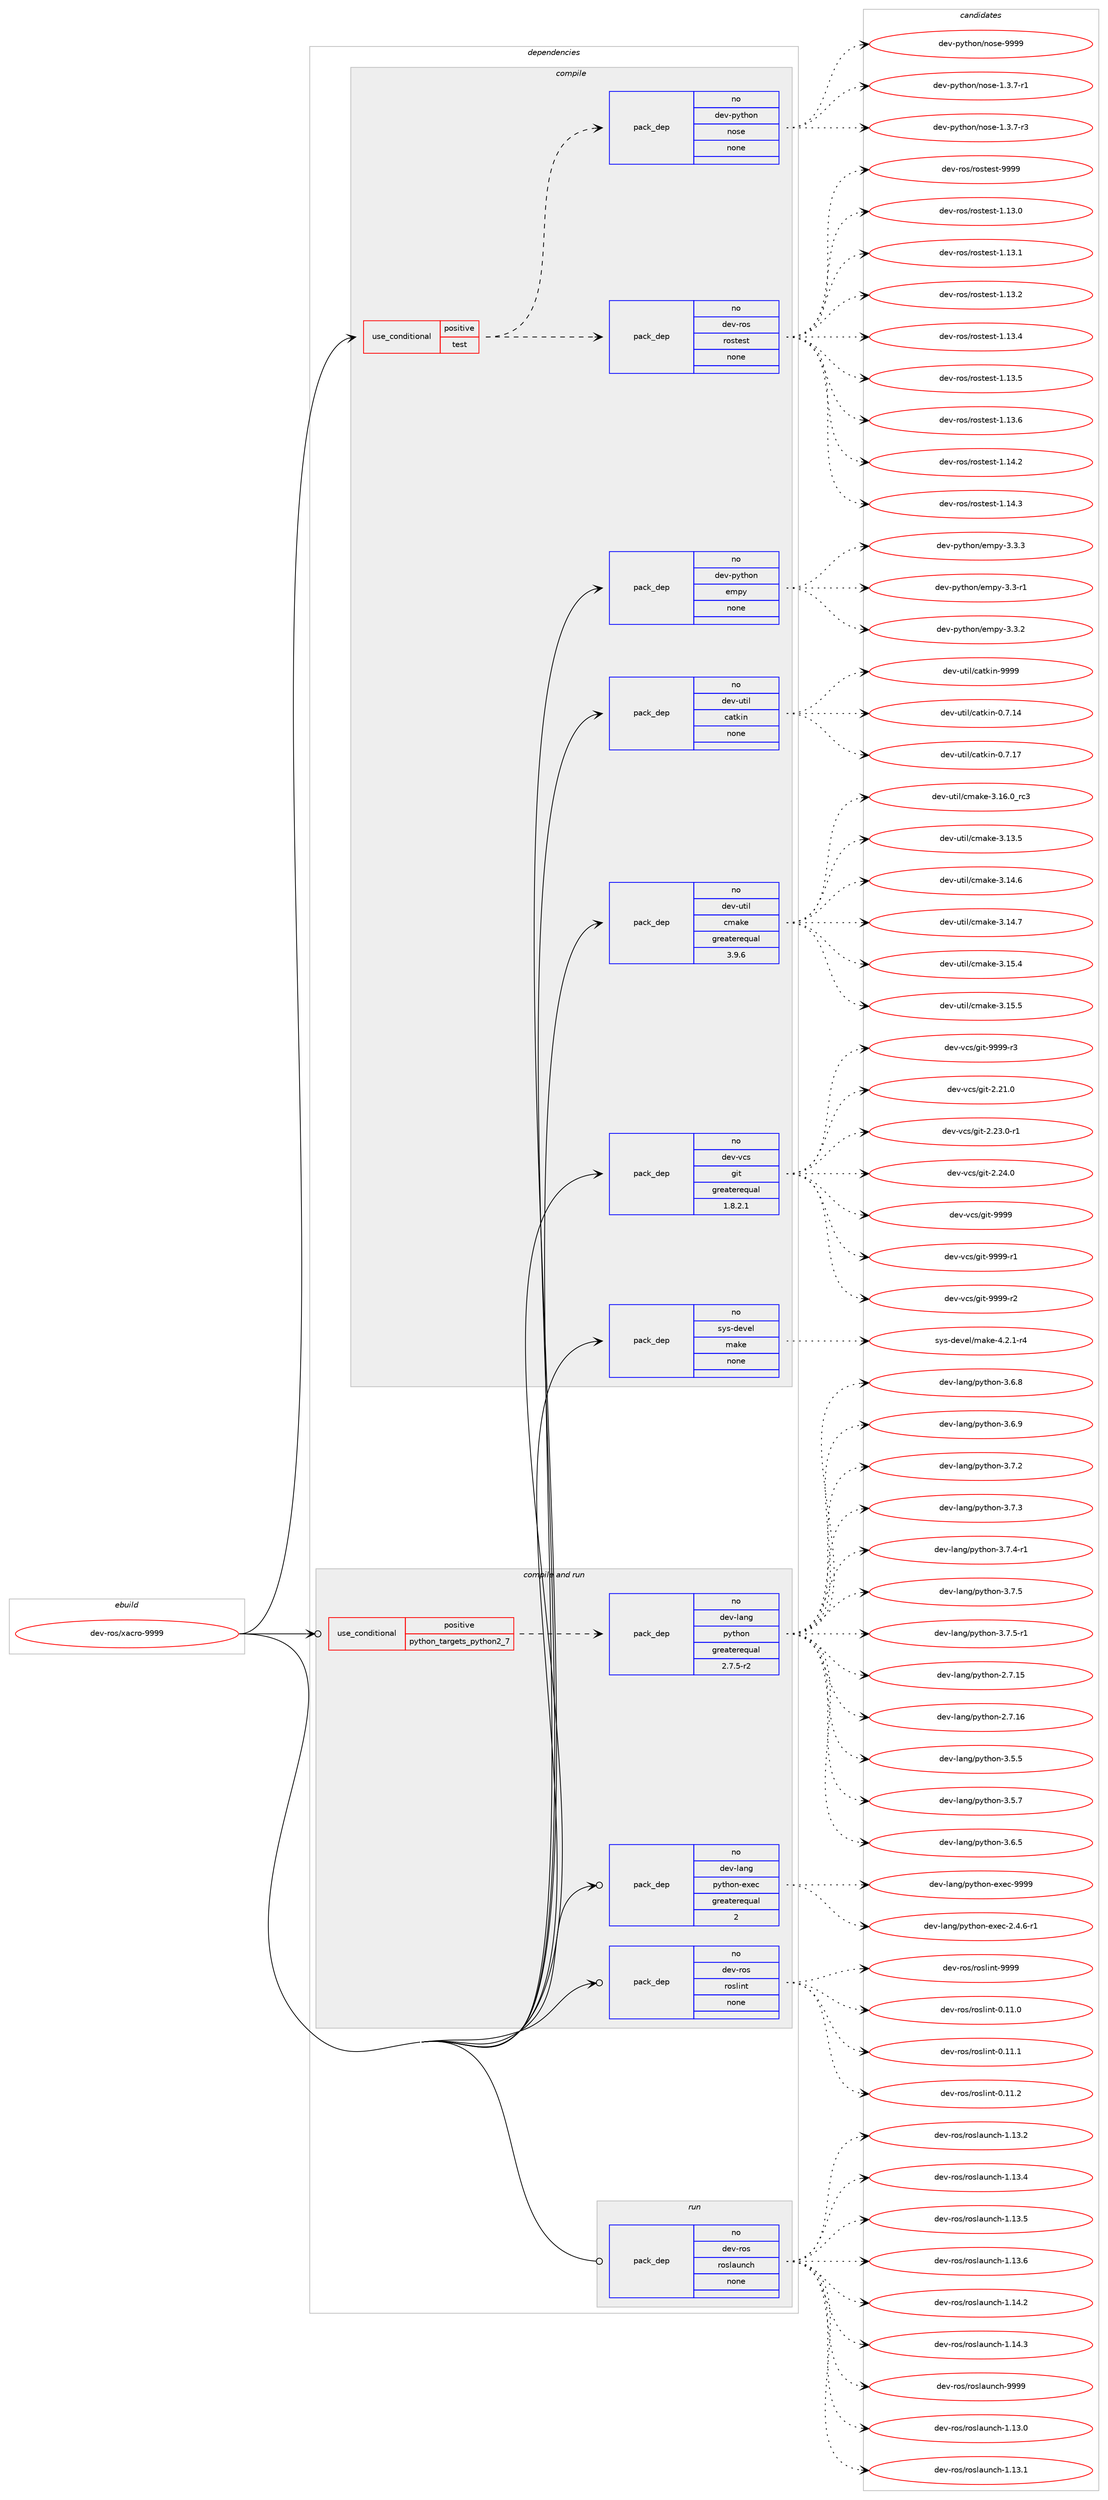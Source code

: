 digraph prolog {

# *************
# Graph options
# *************

newrank=true;
concentrate=true;
compound=true;
graph [rankdir=LR,fontname=Helvetica,fontsize=10,ranksep=1.5];#, ranksep=2.5, nodesep=0.2];
edge  [arrowhead=vee];
node  [fontname=Helvetica,fontsize=10];

# **********
# The ebuild
# **********

subgraph cluster_leftcol {
color=gray;
rank=same;
label=<<i>ebuild</i>>;
id [label="dev-ros/xacro-9999", color=red, width=4, href="../dev-ros/xacro-9999.svg"];
}

# ****************
# The dependencies
# ****************

subgraph cluster_midcol {
color=gray;
label=<<i>dependencies</i>>;
subgraph cluster_compile {
fillcolor="#eeeeee";
style=filled;
label=<<i>compile</i>>;
subgraph cond156683 {
dependency673629 [label=<<TABLE BORDER="0" CELLBORDER="1" CELLSPACING="0" CELLPADDING="4"><TR><TD ROWSPAN="3" CELLPADDING="10">use_conditional</TD></TR><TR><TD>positive</TD></TR><TR><TD>test</TD></TR></TABLE>>, shape=none, color=red];
subgraph pack505040 {
dependency673630 [label=<<TABLE BORDER="0" CELLBORDER="1" CELLSPACING="0" CELLPADDING="4" WIDTH="220"><TR><TD ROWSPAN="6" CELLPADDING="30">pack_dep</TD></TR><TR><TD WIDTH="110">no</TD></TR><TR><TD>dev-ros</TD></TR><TR><TD>rostest</TD></TR><TR><TD>none</TD></TR><TR><TD></TD></TR></TABLE>>, shape=none, color=blue];
}
dependency673629:e -> dependency673630:w [weight=20,style="dashed",arrowhead="vee"];
subgraph pack505041 {
dependency673631 [label=<<TABLE BORDER="0" CELLBORDER="1" CELLSPACING="0" CELLPADDING="4" WIDTH="220"><TR><TD ROWSPAN="6" CELLPADDING="30">pack_dep</TD></TR><TR><TD WIDTH="110">no</TD></TR><TR><TD>dev-python</TD></TR><TR><TD>nose</TD></TR><TR><TD>none</TD></TR><TR><TD></TD></TR></TABLE>>, shape=none, color=blue];
}
dependency673629:e -> dependency673631:w [weight=20,style="dashed",arrowhead="vee"];
}
id:e -> dependency673629:w [weight=20,style="solid",arrowhead="vee"];
subgraph pack505042 {
dependency673632 [label=<<TABLE BORDER="0" CELLBORDER="1" CELLSPACING="0" CELLPADDING="4" WIDTH="220"><TR><TD ROWSPAN="6" CELLPADDING="30">pack_dep</TD></TR><TR><TD WIDTH="110">no</TD></TR><TR><TD>dev-python</TD></TR><TR><TD>empy</TD></TR><TR><TD>none</TD></TR><TR><TD></TD></TR></TABLE>>, shape=none, color=blue];
}
id:e -> dependency673632:w [weight=20,style="solid",arrowhead="vee"];
subgraph pack505043 {
dependency673633 [label=<<TABLE BORDER="0" CELLBORDER="1" CELLSPACING="0" CELLPADDING="4" WIDTH="220"><TR><TD ROWSPAN="6" CELLPADDING="30">pack_dep</TD></TR><TR><TD WIDTH="110">no</TD></TR><TR><TD>dev-util</TD></TR><TR><TD>catkin</TD></TR><TR><TD>none</TD></TR><TR><TD></TD></TR></TABLE>>, shape=none, color=blue];
}
id:e -> dependency673633:w [weight=20,style="solid",arrowhead="vee"];
subgraph pack505044 {
dependency673634 [label=<<TABLE BORDER="0" CELLBORDER="1" CELLSPACING="0" CELLPADDING="4" WIDTH="220"><TR><TD ROWSPAN="6" CELLPADDING="30">pack_dep</TD></TR><TR><TD WIDTH="110">no</TD></TR><TR><TD>dev-util</TD></TR><TR><TD>cmake</TD></TR><TR><TD>greaterequal</TD></TR><TR><TD>3.9.6</TD></TR></TABLE>>, shape=none, color=blue];
}
id:e -> dependency673634:w [weight=20,style="solid",arrowhead="vee"];
subgraph pack505045 {
dependency673635 [label=<<TABLE BORDER="0" CELLBORDER="1" CELLSPACING="0" CELLPADDING="4" WIDTH="220"><TR><TD ROWSPAN="6" CELLPADDING="30">pack_dep</TD></TR><TR><TD WIDTH="110">no</TD></TR><TR><TD>dev-vcs</TD></TR><TR><TD>git</TD></TR><TR><TD>greaterequal</TD></TR><TR><TD>1.8.2.1</TD></TR></TABLE>>, shape=none, color=blue];
}
id:e -> dependency673635:w [weight=20,style="solid",arrowhead="vee"];
subgraph pack505046 {
dependency673636 [label=<<TABLE BORDER="0" CELLBORDER="1" CELLSPACING="0" CELLPADDING="4" WIDTH="220"><TR><TD ROWSPAN="6" CELLPADDING="30">pack_dep</TD></TR><TR><TD WIDTH="110">no</TD></TR><TR><TD>sys-devel</TD></TR><TR><TD>make</TD></TR><TR><TD>none</TD></TR><TR><TD></TD></TR></TABLE>>, shape=none, color=blue];
}
id:e -> dependency673636:w [weight=20,style="solid",arrowhead="vee"];
}
subgraph cluster_compileandrun {
fillcolor="#eeeeee";
style=filled;
label=<<i>compile and run</i>>;
subgraph cond156684 {
dependency673637 [label=<<TABLE BORDER="0" CELLBORDER="1" CELLSPACING="0" CELLPADDING="4"><TR><TD ROWSPAN="3" CELLPADDING="10">use_conditional</TD></TR><TR><TD>positive</TD></TR><TR><TD>python_targets_python2_7</TD></TR></TABLE>>, shape=none, color=red];
subgraph pack505047 {
dependency673638 [label=<<TABLE BORDER="0" CELLBORDER="1" CELLSPACING="0" CELLPADDING="4" WIDTH="220"><TR><TD ROWSPAN="6" CELLPADDING="30">pack_dep</TD></TR><TR><TD WIDTH="110">no</TD></TR><TR><TD>dev-lang</TD></TR><TR><TD>python</TD></TR><TR><TD>greaterequal</TD></TR><TR><TD>2.7.5-r2</TD></TR></TABLE>>, shape=none, color=blue];
}
dependency673637:e -> dependency673638:w [weight=20,style="dashed",arrowhead="vee"];
}
id:e -> dependency673637:w [weight=20,style="solid",arrowhead="odotvee"];
subgraph pack505048 {
dependency673639 [label=<<TABLE BORDER="0" CELLBORDER="1" CELLSPACING="0" CELLPADDING="4" WIDTH="220"><TR><TD ROWSPAN="6" CELLPADDING="30">pack_dep</TD></TR><TR><TD WIDTH="110">no</TD></TR><TR><TD>dev-lang</TD></TR><TR><TD>python-exec</TD></TR><TR><TD>greaterequal</TD></TR><TR><TD>2</TD></TR></TABLE>>, shape=none, color=blue];
}
id:e -> dependency673639:w [weight=20,style="solid",arrowhead="odotvee"];
subgraph pack505049 {
dependency673640 [label=<<TABLE BORDER="0" CELLBORDER="1" CELLSPACING="0" CELLPADDING="4" WIDTH="220"><TR><TD ROWSPAN="6" CELLPADDING="30">pack_dep</TD></TR><TR><TD WIDTH="110">no</TD></TR><TR><TD>dev-ros</TD></TR><TR><TD>roslint</TD></TR><TR><TD>none</TD></TR><TR><TD></TD></TR></TABLE>>, shape=none, color=blue];
}
id:e -> dependency673640:w [weight=20,style="solid",arrowhead="odotvee"];
}
subgraph cluster_run {
fillcolor="#eeeeee";
style=filled;
label=<<i>run</i>>;
subgraph pack505050 {
dependency673641 [label=<<TABLE BORDER="0" CELLBORDER="1" CELLSPACING="0" CELLPADDING="4" WIDTH="220"><TR><TD ROWSPAN="6" CELLPADDING="30">pack_dep</TD></TR><TR><TD WIDTH="110">no</TD></TR><TR><TD>dev-ros</TD></TR><TR><TD>roslaunch</TD></TR><TR><TD>none</TD></TR><TR><TD></TD></TR></TABLE>>, shape=none, color=blue];
}
id:e -> dependency673641:w [weight=20,style="solid",arrowhead="odot"];
}
}

# **************
# The candidates
# **************

subgraph cluster_choices {
rank=same;
color=gray;
label=<<i>candidates</i>>;

subgraph choice505040 {
color=black;
nodesep=1;
choice100101118451141111154711411111511610111511645494649514648 [label="dev-ros/rostest-1.13.0", color=red, width=4,href="../dev-ros/rostest-1.13.0.svg"];
choice100101118451141111154711411111511610111511645494649514649 [label="dev-ros/rostest-1.13.1", color=red, width=4,href="../dev-ros/rostest-1.13.1.svg"];
choice100101118451141111154711411111511610111511645494649514650 [label="dev-ros/rostest-1.13.2", color=red, width=4,href="../dev-ros/rostest-1.13.2.svg"];
choice100101118451141111154711411111511610111511645494649514652 [label="dev-ros/rostest-1.13.4", color=red, width=4,href="../dev-ros/rostest-1.13.4.svg"];
choice100101118451141111154711411111511610111511645494649514653 [label="dev-ros/rostest-1.13.5", color=red, width=4,href="../dev-ros/rostest-1.13.5.svg"];
choice100101118451141111154711411111511610111511645494649514654 [label="dev-ros/rostest-1.13.6", color=red, width=4,href="../dev-ros/rostest-1.13.6.svg"];
choice100101118451141111154711411111511610111511645494649524650 [label="dev-ros/rostest-1.14.2", color=red, width=4,href="../dev-ros/rostest-1.14.2.svg"];
choice100101118451141111154711411111511610111511645494649524651 [label="dev-ros/rostest-1.14.3", color=red, width=4,href="../dev-ros/rostest-1.14.3.svg"];
choice10010111845114111115471141111151161011151164557575757 [label="dev-ros/rostest-9999", color=red, width=4,href="../dev-ros/rostest-9999.svg"];
dependency673630:e -> choice100101118451141111154711411111511610111511645494649514648:w [style=dotted,weight="100"];
dependency673630:e -> choice100101118451141111154711411111511610111511645494649514649:w [style=dotted,weight="100"];
dependency673630:e -> choice100101118451141111154711411111511610111511645494649514650:w [style=dotted,weight="100"];
dependency673630:e -> choice100101118451141111154711411111511610111511645494649514652:w [style=dotted,weight="100"];
dependency673630:e -> choice100101118451141111154711411111511610111511645494649514653:w [style=dotted,weight="100"];
dependency673630:e -> choice100101118451141111154711411111511610111511645494649514654:w [style=dotted,weight="100"];
dependency673630:e -> choice100101118451141111154711411111511610111511645494649524650:w [style=dotted,weight="100"];
dependency673630:e -> choice100101118451141111154711411111511610111511645494649524651:w [style=dotted,weight="100"];
dependency673630:e -> choice10010111845114111115471141111151161011151164557575757:w [style=dotted,weight="100"];
}
subgraph choice505041 {
color=black;
nodesep=1;
choice10010111845112121116104111110471101111151014549465146554511449 [label="dev-python/nose-1.3.7-r1", color=red, width=4,href="../dev-python/nose-1.3.7-r1.svg"];
choice10010111845112121116104111110471101111151014549465146554511451 [label="dev-python/nose-1.3.7-r3", color=red, width=4,href="../dev-python/nose-1.3.7-r3.svg"];
choice10010111845112121116104111110471101111151014557575757 [label="dev-python/nose-9999", color=red, width=4,href="../dev-python/nose-9999.svg"];
dependency673631:e -> choice10010111845112121116104111110471101111151014549465146554511449:w [style=dotted,weight="100"];
dependency673631:e -> choice10010111845112121116104111110471101111151014549465146554511451:w [style=dotted,weight="100"];
dependency673631:e -> choice10010111845112121116104111110471101111151014557575757:w [style=dotted,weight="100"];
}
subgraph choice505042 {
color=black;
nodesep=1;
choice1001011184511212111610411111047101109112121455146514511449 [label="dev-python/empy-3.3-r1", color=red, width=4,href="../dev-python/empy-3.3-r1.svg"];
choice1001011184511212111610411111047101109112121455146514650 [label="dev-python/empy-3.3.2", color=red, width=4,href="../dev-python/empy-3.3.2.svg"];
choice1001011184511212111610411111047101109112121455146514651 [label="dev-python/empy-3.3.3", color=red, width=4,href="../dev-python/empy-3.3.3.svg"];
dependency673632:e -> choice1001011184511212111610411111047101109112121455146514511449:w [style=dotted,weight="100"];
dependency673632:e -> choice1001011184511212111610411111047101109112121455146514650:w [style=dotted,weight="100"];
dependency673632:e -> choice1001011184511212111610411111047101109112121455146514651:w [style=dotted,weight="100"];
}
subgraph choice505043 {
color=black;
nodesep=1;
choice1001011184511711610510847999711610710511045484655464952 [label="dev-util/catkin-0.7.14", color=red, width=4,href="../dev-util/catkin-0.7.14.svg"];
choice1001011184511711610510847999711610710511045484655464955 [label="dev-util/catkin-0.7.17", color=red, width=4,href="../dev-util/catkin-0.7.17.svg"];
choice100101118451171161051084799971161071051104557575757 [label="dev-util/catkin-9999", color=red, width=4,href="../dev-util/catkin-9999.svg"];
dependency673633:e -> choice1001011184511711610510847999711610710511045484655464952:w [style=dotted,weight="100"];
dependency673633:e -> choice1001011184511711610510847999711610710511045484655464955:w [style=dotted,weight="100"];
dependency673633:e -> choice100101118451171161051084799971161071051104557575757:w [style=dotted,weight="100"];
}
subgraph choice505044 {
color=black;
nodesep=1;
choice1001011184511711610510847991099710710145514649514653 [label="dev-util/cmake-3.13.5", color=red, width=4,href="../dev-util/cmake-3.13.5.svg"];
choice1001011184511711610510847991099710710145514649524654 [label="dev-util/cmake-3.14.6", color=red, width=4,href="../dev-util/cmake-3.14.6.svg"];
choice1001011184511711610510847991099710710145514649524655 [label="dev-util/cmake-3.14.7", color=red, width=4,href="../dev-util/cmake-3.14.7.svg"];
choice1001011184511711610510847991099710710145514649534652 [label="dev-util/cmake-3.15.4", color=red, width=4,href="../dev-util/cmake-3.15.4.svg"];
choice1001011184511711610510847991099710710145514649534653 [label="dev-util/cmake-3.15.5", color=red, width=4,href="../dev-util/cmake-3.15.5.svg"];
choice1001011184511711610510847991099710710145514649544648951149951 [label="dev-util/cmake-3.16.0_rc3", color=red, width=4,href="../dev-util/cmake-3.16.0_rc3.svg"];
dependency673634:e -> choice1001011184511711610510847991099710710145514649514653:w [style=dotted,weight="100"];
dependency673634:e -> choice1001011184511711610510847991099710710145514649524654:w [style=dotted,weight="100"];
dependency673634:e -> choice1001011184511711610510847991099710710145514649524655:w [style=dotted,weight="100"];
dependency673634:e -> choice1001011184511711610510847991099710710145514649534652:w [style=dotted,weight="100"];
dependency673634:e -> choice1001011184511711610510847991099710710145514649534653:w [style=dotted,weight="100"];
dependency673634:e -> choice1001011184511711610510847991099710710145514649544648951149951:w [style=dotted,weight="100"];
}
subgraph choice505045 {
color=black;
nodesep=1;
choice10010111845118991154710310511645504650494648 [label="dev-vcs/git-2.21.0", color=red, width=4,href="../dev-vcs/git-2.21.0.svg"];
choice100101118451189911547103105116455046505146484511449 [label="dev-vcs/git-2.23.0-r1", color=red, width=4,href="../dev-vcs/git-2.23.0-r1.svg"];
choice10010111845118991154710310511645504650524648 [label="dev-vcs/git-2.24.0", color=red, width=4,href="../dev-vcs/git-2.24.0.svg"];
choice1001011184511899115471031051164557575757 [label="dev-vcs/git-9999", color=red, width=4,href="../dev-vcs/git-9999.svg"];
choice10010111845118991154710310511645575757574511449 [label="dev-vcs/git-9999-r1", color=red, width=4,href="../dev-vcs/git-9999-r1.svg"];
choice10010111845118991154710310511645575757574511450 [label="dev-vcs/git-9999-r2", color=red, width=4,href="../dev-vcs/git-9999-r2.svg"];
choice10010111845118991154710310511645575757574511451 [label="dev-vcs/git-9999-r3", color=red, width=4,href="../dev-vcs/git-9999-r3.svg"];
dependency673635:e -> choice10010111845118991154710310511645504650494648:w [style=dotted,weight="100"];
dependency673635:e -> choice100101118451189911547103105116455046505146484511449:w [style=dotted,weight="100"];
dependency673635:e -> choice10010111845118991154710310511645504650524648:w [style=dotted,weight="100"];
dependency673635:e -> choice1001011184511899115471031051164557575757:w [style=dotted,weight="100"];
dependency673635:e -> choice10010111845118991154710310511645575757574511449:w [style=dotted,weight="100"];
dependency673635:e -> choice10010111845118991154710310511645575757574511450:w [style=dotted,weight="100"];
dependency673635:e -> choice10010111845118991154710310511645575757574511451:w [style=dotted,weight="100"];
}
subgraph choice505046 {
color=black;
nodesep=1;
choice1151211154510010111810110847109971071014552465046494511452 [label="sys-devel/make-4.2.1-r4", color=red, width=4,href="../sys-devel/make-4.2.1-r4.svg"];
dependency673636:e -> choice1151211154510010111810110847109971071014552465046494511452:w [style=dotted,weight="100"];
}
subgraph choice505047 {
color=black;
nodesep=1;
choice10010111845108971101034711212111610411111045504655464953 [label="dev-lang/python-2.7.15", color=red, width=4,href="../dev-lang/python-2.7.15.svg"];
choice10010111845108971101034711212111610411111045504655464954 [label="dev-lang/python-2.7.16", color=red, width=4,href="../dev-lang/python-2.7.16.svg"];
choice100101118451089711010347112121116104111110455146534653 [label="dev-lang/python-3.5.5", color=red, width=4,href="../dev-lang/python-3.5.5.svg"];
choice100101118451089711010347112121116104111110455146534655 [label="dev-lang/python-3.5.7", color=red, width=4,href="../dev-lang/python-3.5.7.svg"];
choice100101118451089711010347112121116104111110455146544653 [label="dev-lang/python-3.6.5", color=red, width=4,href="../dev-lang/python-3.6.5.svg"];
choice100101118451089711010347112121116104111110455146544656 [label="dev-lang/python-3.6.8", color=red, width=4,href="../dev-lang/python-3.6.8.svg"];
choice100101118451089711010347112121116104111110455146544657 [label="dev-lang/python-3.6.9", color=red, width=4,href="../dev-lang/python-3.6.9.svg"];
choice100101118451089711010347112121116104111110455146554650 [label="dev-lang/python-3.7.2", color=red, width=4,href="../dev-lang/python-3.7.2.svg"];
choice100101118451089711010347112121116104111110455146554651 [label="dev-lang/python-3.7.3", color=red, width=4,href="../dev-lang/python-3.7.3.svg"];
choice1001011184510897110103471121211161041111104551465546524511449 [label="dev-lang/python-3.7.4-r1", color=red, width=4,href="../dev-lang/python-3.7.4-r1.svg"];
choice100101118451089711010347112121116104111110455146554653 [label="dev-lang/python-3.7.5", color=red, width=4,href="../dev-lang/python-3.7.5.svg"];
choice1001011184510897110103471121211161041111104551465546534511449 [label="dev-lang/python-3.7.5-r1", color=red, width=4,href="../dev-lang/python-3.7.5-r1.svg"];
dependency673638:e -> choice10010111845108971101034711212111610411111045504655464953:w [style=dotted,weight="100"];
dependency673638:e -> choice10010111845108971101034711212111610411111045504655464954:w [style=dotted,weight="100"];
dependency673638:e -> choice100101118451089711010347112121116104111110455146534653:w [style=dotted,weight="100"];
dependency673638:e -> choice100101118451089711010347112121116104111110455146534655:w [style=dotted,weight="100"];
dependency673638:e -> choice100101118451089711010347112121116104111110455146544653:w [style=dotted,weight="100"];
dependency673638:e -> choice100101118451089711010347112121116104111110455146544656:w [style=dotted,weight="100"];
dependency673638:e -> choice100101118451089711010347112121116104111110455146544657:w [style=dotted,weight="100"];
dependency673638:e -> choice100101118451089711010347112121116104111110455146554650:w [style=dotted,weight="100"];
dependency673638:e -> choice100101118451089711010347112121116104111110455146554651:w [style=dotted,weight="100"];
dependency673638:e -> choice1001011184510897110103471121211161041111104551465546524511449:w [style=dotted,weight="100"];
dependency673638:e -> choice100101118451089711010347112121116104111110455146554653:w [style=dotted,weight="100"];
dependency673638:e -> choice1001011184510897110103471121211161041111104551465546534511449:w [style=dotted,weight="100"];
}
subgraph choice505048 {
color=black;
nodesep=1;
choice10010111845108971101034711212111610411111045101120101994550465246544511449 [label="dev-lang/python-exec-2.4.6-r1", color=red, width=4,href="../dev-lang/python-exec-2.4.6-r1.svg"];
choice10010111845108971101034711212111610411111045101120101994557575757 [label="dev-lang/python-exec-9999", color=red, width=4,href="../dev-lang/python-exec-9999.svg"];
dependency673639:e -> choice10010111845108971101034711212111610411111045101120101994550465246544511449:w [style=dotted,weight="100"];
dependency673639:e -> choice10010111845108971101034711212111610411111045101120101994557575757:w [style=dotted,weight="100"];
}
subgraph choice505049 {
color=black;
nodesep=1;
choice100101118451141111154711411111510810511011645484649494648 [label="dev-ros/roslint-0.11.0", color=red, width=4,href="../dev-ros/roslint-0.11.0.svg"];
choice100101118451141111154711411111510810511011645484649494649 [label="dev-ros/roslint-0.11.1", color=red, width=4,href="../dev-ros/roslint-0.11.1.svg"];
choice100101118451141111154711411111510810511011645484649494650 [label="dev-ros/roslint-0.11.2", color=red, width=4,href="../dev-ros/roslint-0.11.2.svg"];
choice10010111845114111115471141111151081051101164557575757 [label="dev-ros/roslint-9999", color=red, width=4,href="../dev-ros/roslint-9999.svg"];
dependency673640:e -> choice100101118451141111154711411111510810511011645484649494648:w [style=dotted,weight="100"];
dependency673640:e -> choice100101118451141111154711411111510810511011645484649494649:w [style=dotted,weight="100"];
dependency673640:e -> choice100101118451141111154711411111510810511011645484649494650:w [style=dotted,weight="100"];
dependency673640:e -> choice10010111845114111115471141111151081051101164557575757:w [style=dotted,weight="100"];
}
subgraph choice505050 {
color=black;
nodesep=1;
choice1001011184511411111547114111115108971171109910445494649514648 [label="dev-ros/roslaunch-1.13.0", color=red, width=4,href="../dev-ros/roslaunch-1.13.0.svg"];
choice1001011184511411111547114111115108971171109910445494649514649 [label="dev-ros/roslaunch-1.13.1", color=red, width=4,href="../dev-ros/roslaunch-1.13.1.svg"];
choice1001011184511411111547114111115108971171109910445494649514650 [label="dev-ros/roslaunch-1.13.2", color=red, width=4,href="../dev-ros/roslaunch-1.13.2.svg"];
choice1001011184511411111547114111115108971171109910445494649514652 [label="dev-ros/roslaunch-1.13.4", color=red, width=4,href="../dev-ros/roslaunch-1.13.4.svg"];
choice1001011184511411111547114111115108971171109910445494649514653 [label="dev-ros/roslaunch-1.13.5", color=red, width=4,href="../dev-ros/roslaunch-1.13.5.svg"];
choice1001011184511411111547114111115108971171109910445494649514654 [label="dev-ros/roslaunch-1.13.6", color=red, width=4,href="../dev-ros/roslaunch-1.13.6.svg"];
choice1001011184511411111547114111115108971171109910445494649524650 [label="dev-ros/roslaunch-1.14.2", color=red, width=4,href="../dev-ros/roslaunch-1.14.2.svg"];
choice1001011184511411111547114111115108971171109910445494649524651 [label="dev-ros/roslaunch-1.14.3", color=red, width=4,href="../dev-ros/roslaunch-1.14.3.svg"];
choice100101118451141111154711411111510897117110991044557575757 [label="dev-ros/roslaunch-9999", color=red, width=4,href="../dev-ros/roslaunch-9999.svg"];
dependency673641:e -> choice1001011184511411111547114111115108971171109910445494649514648:w [style=dotted,weight="100"];
dependency673641:e -> choice1001011184511411111547114111115108971171109910445494649514649:w [style=dotted,weight="100"];
dependency673641:e -> choice1001011184511411111547114111115108971171109910445494649514650:w [style=dotted,weight="100"];
dependency673641:e -> choice1001011184511411111547114111115108971171109910445494649514652:w [style=dotted,weight="100"];
dependency673641:e -> choice1001011184511411111547114111115108971171109910445494649514653:w [style=dotted,weight="100"];
dependency673641:e -> choice1001011184511411111547114111115108971171109910445494649514654:w [style=dotted,weight="100"];
dependency673641:e -> choice1001011184511411111547114111115108971171109910445494649524650:w [style=dotted,weight="100"];
dependency673641:e -> choice1001011184511411111547114111115108971171109910445494649524651:w [style=dotted,weight="100"];
dependency673641:e -> choice100101118451141111154711411111510897117110991044557575757:w [style=dotted,weight="100"];
}
}

}
